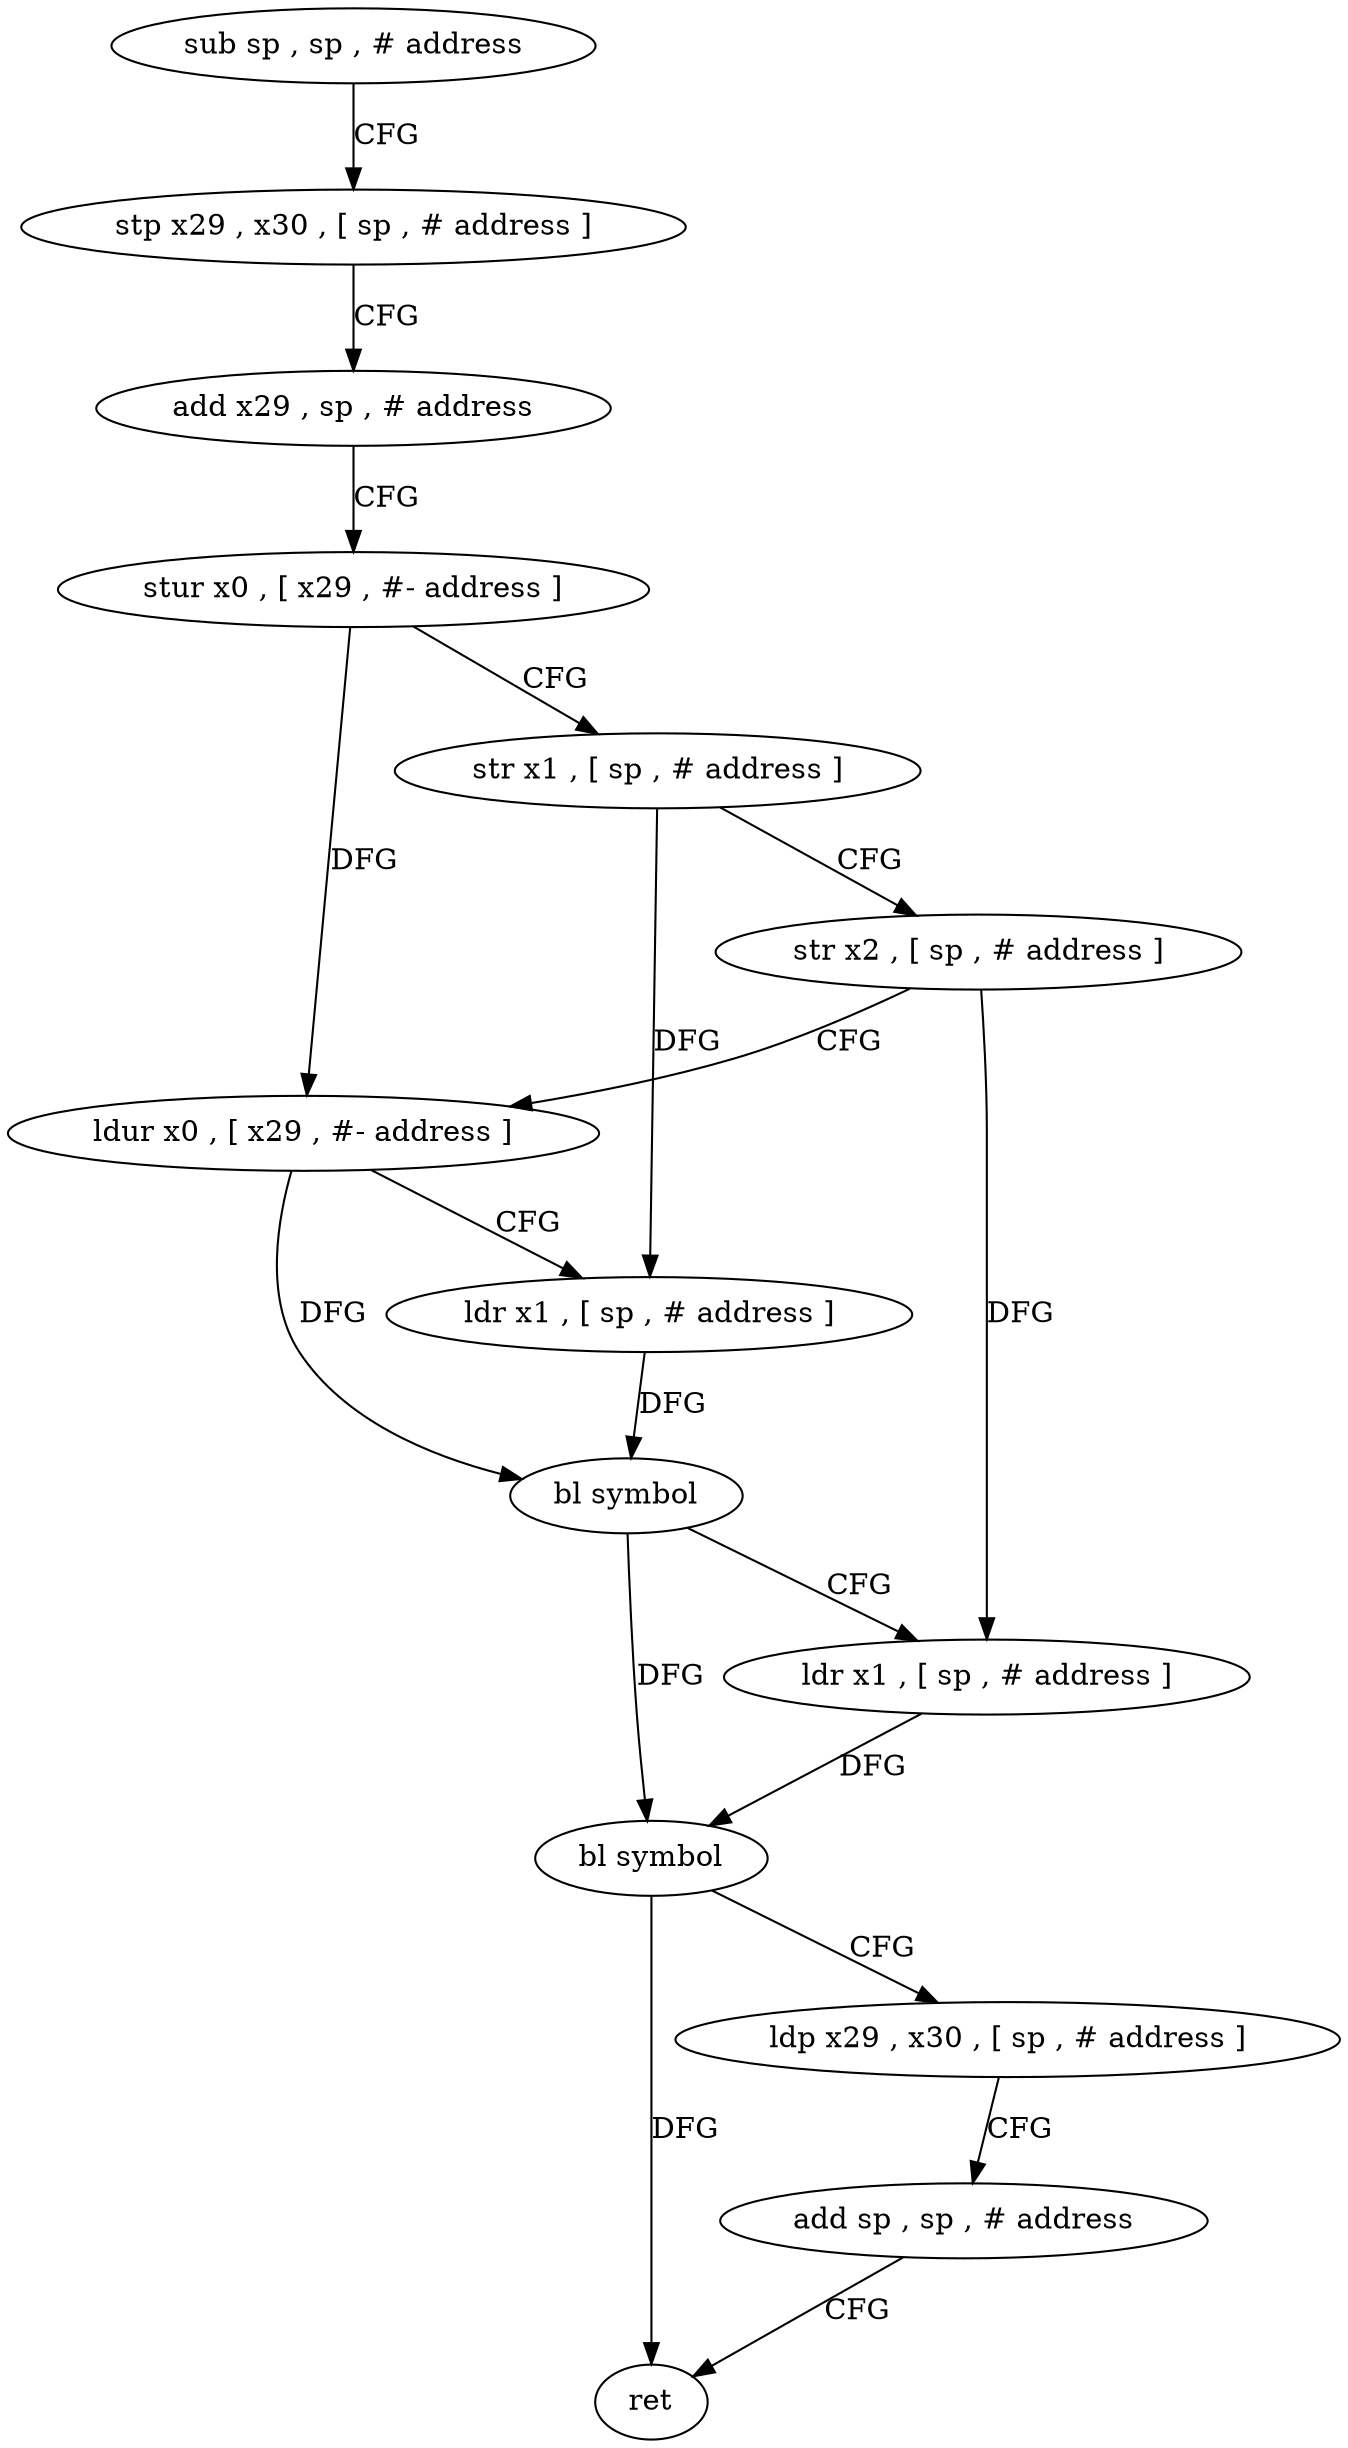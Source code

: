 digraph "func" {
"4243336" [label = "sub sp , sp , # address" ]
"4243340" [label = "stp x29 , x30 , [ sp , # address ]" ]
"4243344" [label = "add x29 , sp , # address" ]
"4243348" [label = "stur x0 , [ x29 , #- address ]" ]
"4243352" [label = "str x1 , [ sp , # address ]" ]
"4243356" [label = "str x2 , [ sp , # address ]" ]
"4243360" [label = "ldur x0 , [ x29 , #- address ]" ]
"4243364" [label = "ldr x1 , [ sp , # address ]" ]
"4243368" [label = "bl symbol" ]
"4243372" [label = "ldr x1 , [ sp , # address ]" ]
"4243376" [label = "bl symbol" ]
"4243380" [label = "ldp x29 , x30 , [ sp , # address ]" ]
"4243384" [label = "add sp , sp , # address" ]
"4243388" [label = "ret" ]
"4243336" -> "4243340" [ label = "CFG" ]
"4243340" -> "4243344" [ label = "CFG" ]
"4243344" -> "4243348" [ label = "CFG" ]
"4243348" -> "4243352" [ label = "CFG" ]
"4243348" -> "4243360" [ label = "DFG" ]
"4243352" -> "4243356" [ label = "CFG" ]
"4243352" -> "4243364" [ label = "DFG" ]
"4243356" -> "4243360" [ label = "CFG" ]
"4243356" -> "4243372" [ label = "DFG" ]
"4243360" -> "4243364" [ label = "CFG" ]
"4243360" -> "4243368" [ label = "DFG" ]
"4243364" -> "4243368" [ label = "DFG" ]
"4243368" -> "4243372" [ label = "CFG" ]
"4243368" -> "4243376" [ label = "DFG" ]
"4243372" -> "4243376" [ label = "DFG" ]
"4243376" -> "4243380" [ label = "CFG" ]
"4243376" -> "4243388" [ label = "DFG" ]
"4243380" -> "4243384" [ label = "CFG" ]
"4243384" -> "4243388" [ label = "CFG" ]
}
